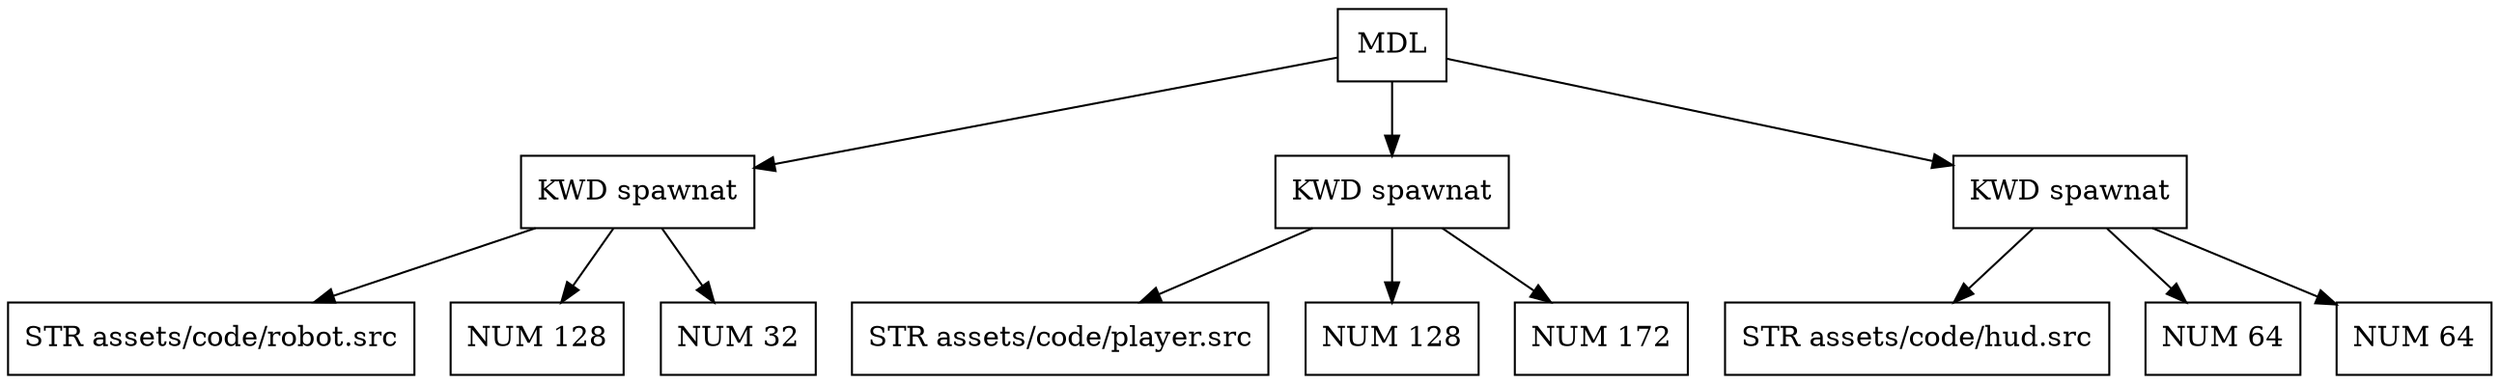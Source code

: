 digraph G {
node [shape = circle];
node0 [ uuid = "dcd3183e-8a6d-424b-a5ac-bd521a2c7e07" shape = "record" label = "MDL
 " ];
node1 [ uuid = "a7c9ce0a-ecea-49d4-a094-57b088939092" shape = "record" label = "KWD
 spawnat" ];
node2 [ uuid = "a11344de-3681-45e8-bc51-806c8d5c6aa2" shape = "record" label = "STR
 assets/code/robot.src" ];
node1 -> node2;
node3 [ uuid = "ebda2dda-1458-41ef-89da-828377f9be54" shape = "record" label = "NUM
 128" ];
node1 -> node3;
node4 [ uuid = "9cd52015-18a8-406c-b8c7-440831c4d04c" shape = "record" label = "NUM
 32" ];
node1 -> node4;
node0 -> node1;
node5 [ uuid = "83a96086-b3db-4d33-a31c-409e0b27ffe1" shape = "record" label = "KWD
 spawnat" ];
node6 [ uuid = "4b6df102-42b9-4d8c-babc-62fcf8dc15a4" shape = "record" label = "STR
 assets/code/player.src" ];
node5 -> node6;
node7 [ uuid = "d8d74c34-cae4-40ec-814e-694c6f305f09" shape = "record" label = "NUM
 128" ];
node5 -> node7;
node8 [ uuid = "92da7b28-0046-4497-b860-c43cf9299ba6" shape = "record" label = "NUM
 172" ];
node5 -> node8;
node0 -> node5;
node9 [ uuid = "7b9c6b2c-c8da-4917-b8dd-9ab71c4b782a" shape = "record" label = "KWD
 spawnat" ];
node10 [ uuid = "374a745d-c509-4f74-9629-0b9079badb33" shape = "record" label = "STR
 assets/code/hud.src" ];
node9 -> node10;
node11 [ uuid = "64ac756a-dd32-4cac-bd4f-81597f3bdafe" shape = "record" label = "NUM
 64" ];
node9 -> node11;
node12 [ uuid = "3c43155b-60fc-45d3-a1b7-37cb187bd2f1" shape = "record" label = "NUM
 64" ];
node9 -> node12;
node0 -> node9;
}
